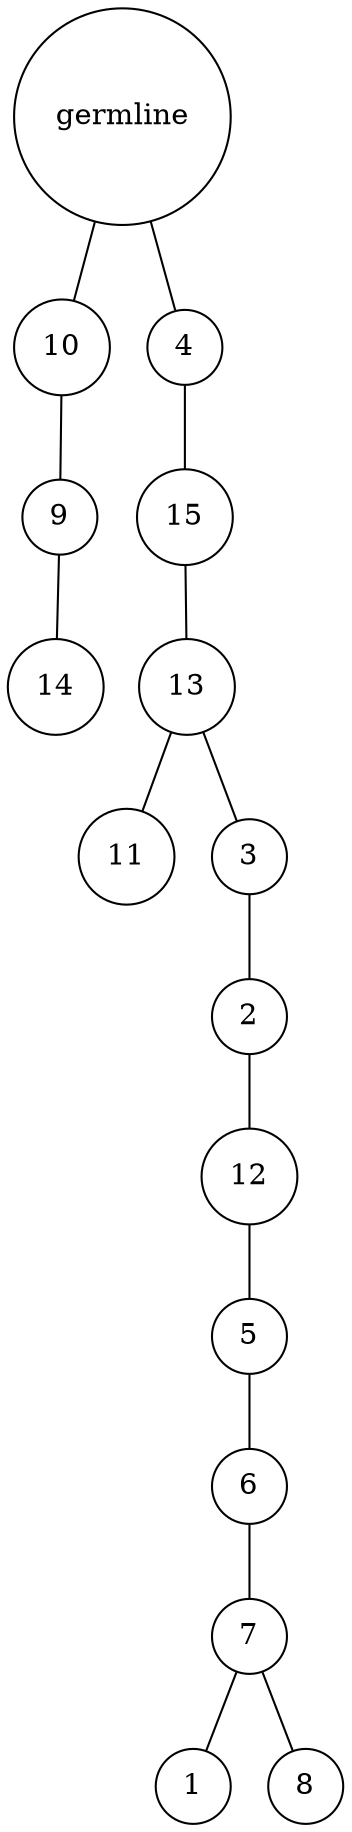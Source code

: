 graph {
	rankdir=UD;
	splines=line;
	node [shape=circle]
	"0x7f2c50149f40" [label="germline"];
	"0x7f2c50149f70" [label="10"];
	"0x7f2c50149f40" -- "0x7f2c50149f70" ;
	"0x7f2c50149fa0" [label="9"];
	"0x7f2c50149f70" -- "0x7f2c50149fa0" ;
	"0x7f2c50149fd0" [label="14"];
	"0x7f2c50149fa0" -- "0x7f2c50149fd0" ;
	"0x7f2c7acab040" [label="4"];
	"0x7f2c50149f40" -- "0x7f2c7acab040" ;
	"0x7f2c7acab070" [label="15"];
	"0x7f2c7acab040" -- "0x7f2c7acab070" ;
	"0x7f2c7acab0a0" [label="13"];
	"0x7f2c7acab070" -- "0x7f2c7acab0a0" ;
	"0x7f2c7acab0d0" [label="11"];
	"0x7f2c7acab0a0" -- "0x7f2c7acab0d0" ;
	"0x7f2c7acab100" [label="3"];
	"0x7f2c7acab0a0" -- "0x7f2c7acab100" ;
	"0x7f2c7acab130" [label="2"];
	"0x7f2c7acab100" -- "0x7f2c7acab130" ;
	"0x7f2c7acab160" [label="12"];
	"0x7f2c7acab130" -- "0x7f2c7acab160" ;
	"0x7f2c7acab190" [label="5"];
	"0x7f2c7acab160" -- "0x7f2c7acab190" ;
	"0x7f2c7acab1c0" [label="6"];
	"0x7f2c7acab190" -- "0x7f2c7acab1c0" ;
	"0x7f2c7acab1f0" [label="7"];
	"0x7f2c7acab1c0" -- "0x7f2c7acab1f0" ;
	"0x7f2c7acab220" [label="1"];
	"0x7f2c7acab1f0" -- "0x7f2c7acab220" ;
	"0x7f2c7acab250" [label="8"];
	"0x7f2c7acab1f0" -- "0x7f2c7acab250" ;
}

